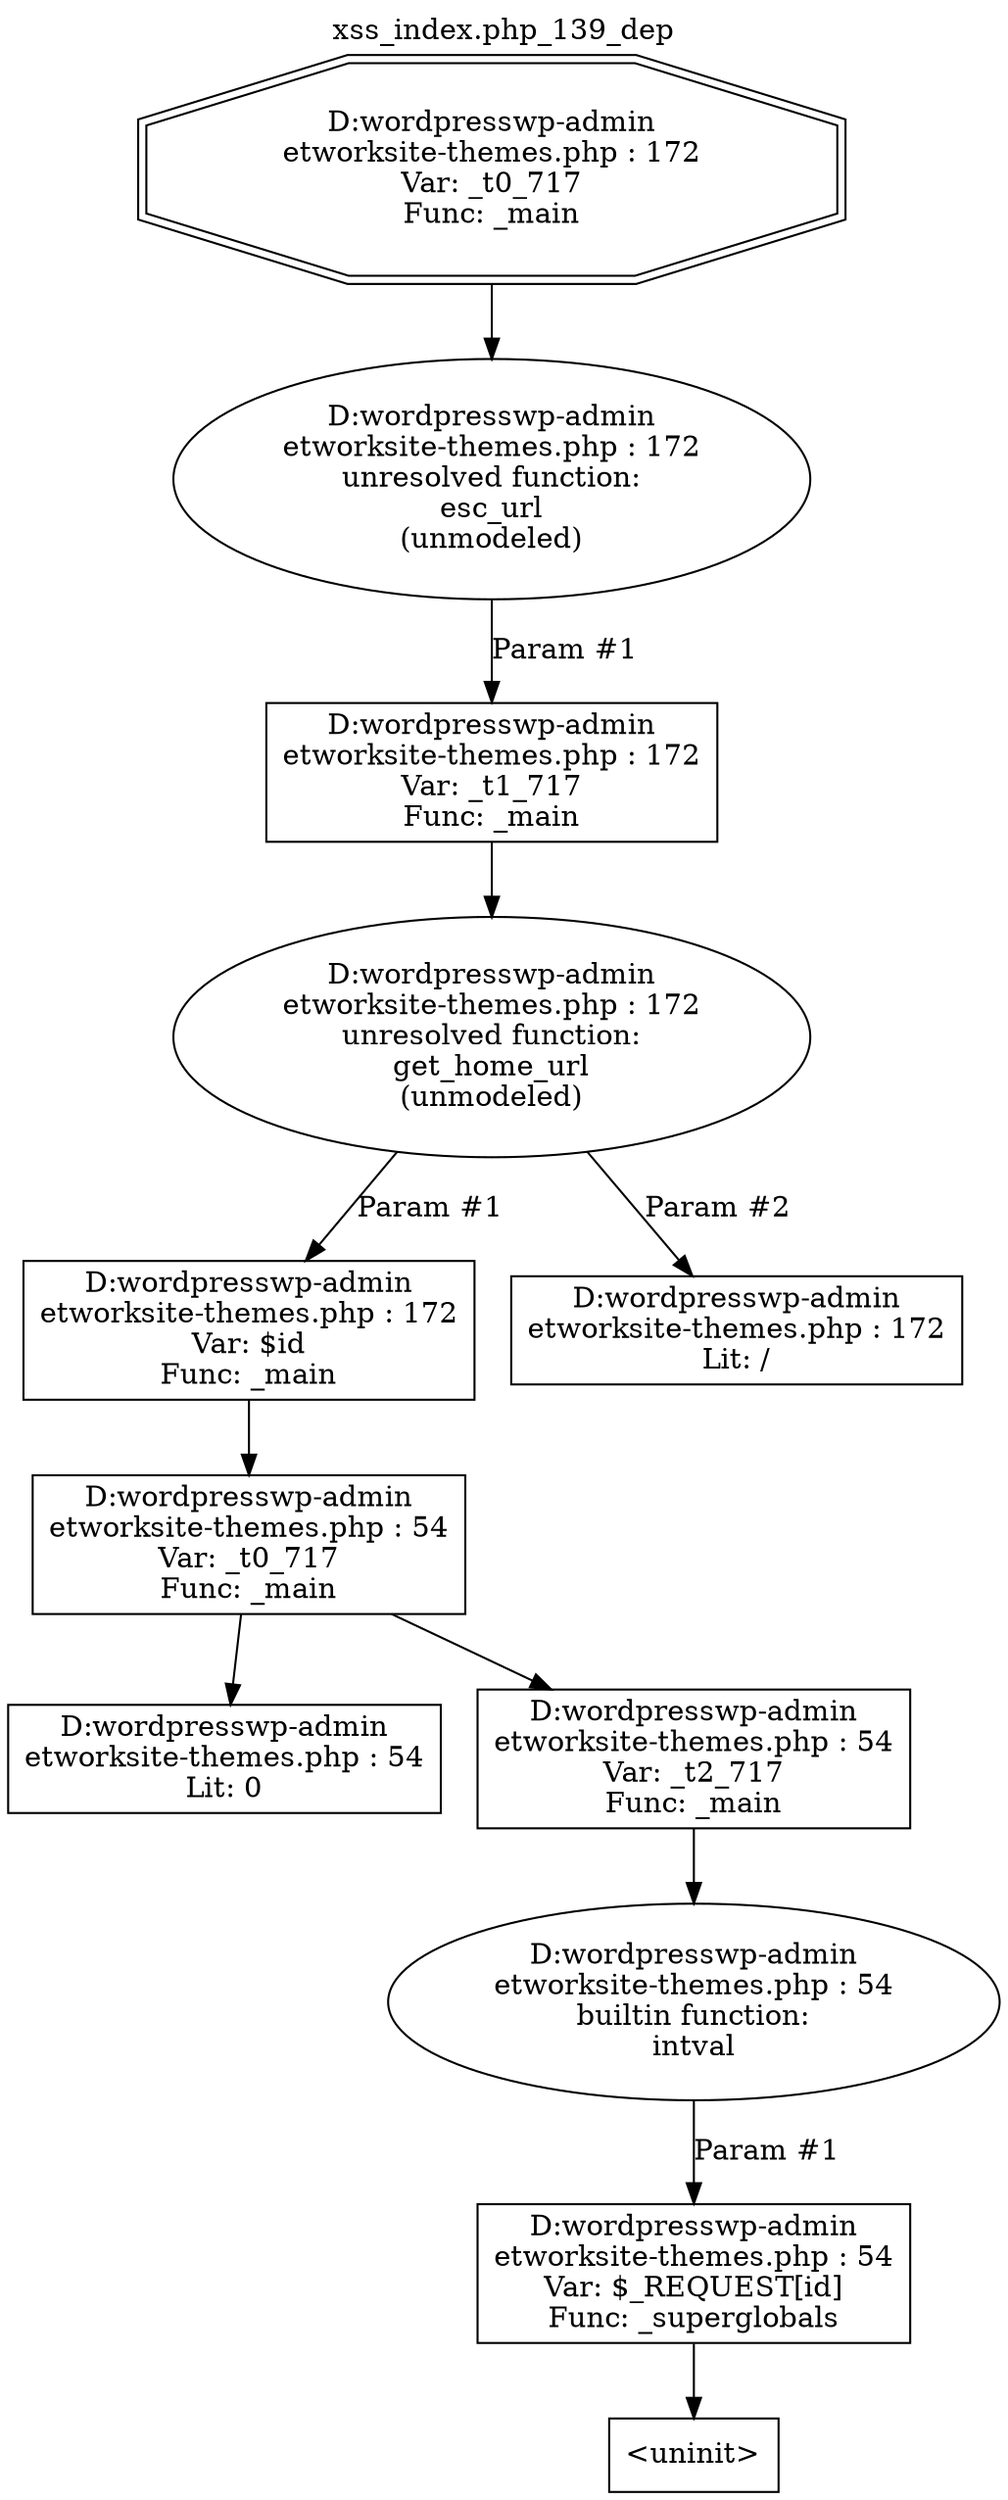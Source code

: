 digraph cfg {
  label="xss_index.php_139_dep";
  labelloc=t;
  n1 [shape=doubleoctagon, label="D:\wordpress\wp-admin\network\site-themes.php : 172\nVar: _t0_717\nFunc: _main\n"];
  n2 [shape=ellipse, label="D:\wordpress\wp-admin\network\site-themes.php : 172\nunresolved function:\nesc_url\n(unmodeled)\n"];
  n3 [shape=box, label="D:\wordpress\wp-admin\network\site-themes.php : 172\nVar: _t1_717\nFunc: _main\n"];
  n4 [shape=ellipse, label="D:\wordpress\wp-admin\network\site-themes.php : 172\nunresolved function:\nget_home_url\n(unmodeled)\n"];
  n5 [shape=box, label="D:\wordpress\wp-admin\network\site-themes.php : 172\nVar: $id\nFunc: _main\n"];
  n6 [shape=box, label="D:\wordpress\wp-admin\network\site-themes.php : 54\nVar: _t0_717\nFunc: _main\n"];
  n7 [shape=box, label="D:\wordpress\wp-admin\network\site-themes.php : 54\nLit: 0\n"];
  n8 [shape=box, label="D:\wordpress\wp-admin\network\site-themes.php : 54\nVar: _t2_717\nFunc: _main\n"];
  n9 [shape=ellipse, label="D:\wordpress\wp-admin\network\site-themes.php : 54\nbuiltin function:\nintval\n"];
  n10 [shape=box, label="D:\wordpress\wp-admin\network\site-themes.php : 54\nVar: $_REQUEST[id]\nFunc: _superglobals\n"];
  n11 [shape=box, label="<uninit>"];
  n12 [shape=box, label="D:\wordpress\wp-admin\network\site-themes.php : 172\nLit: /\n"];
  n1 -> n2;
  n3 -> n4;
  n6 -> n7;
  n6 -> n8;
  n8 -> n9;
  n10 -> n11;
  n9 -> n10[label="Param #1"];
  n5 -> n6;
  n4 -> n5[label="Param #1"];
  n4 -> n12[label="Param #2"];
  n2 -> n3[label="Param #1"];
}
